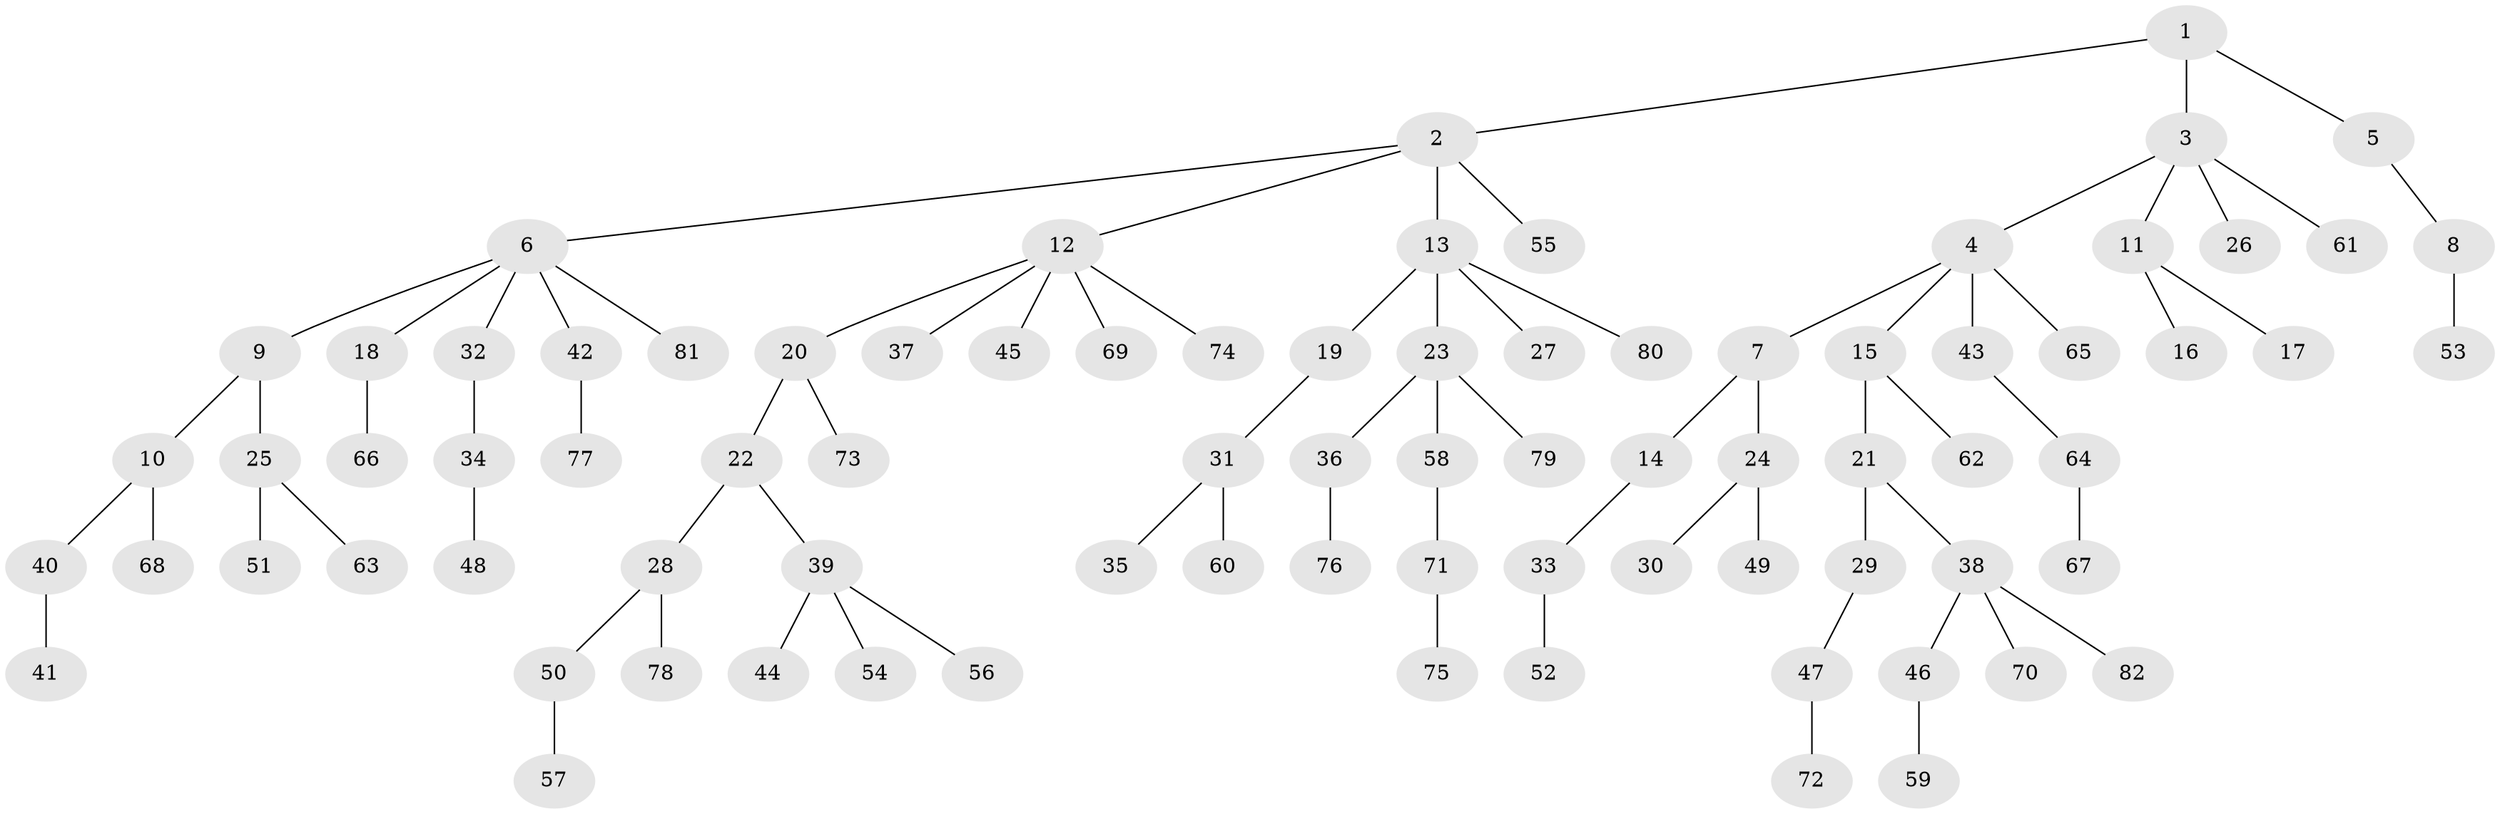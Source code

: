 // coarse degree distribution, {6: 0.024390243902439025, 4: 0.07317073170731707, 5: 0.07317073170731707, 2: 0.12195121951219512, 3: 0.0975609756097561, 1: 0.6097560975609756}
// Generated by graph-tools (version 1.1) at 2025/19/03/04/25 18:19:08]
// undirected, 82 vertices, 81 edges
graph export_dot {
graph [start="1"]
  node [color=gray90,style=filled];
  1;
  2;
  3;
  4;
  5;
  6;
  7;
  8;
  9;
  10;
  11;
  12;
  13;
  14;
  15;
  16;
  17;
  18;
  19;
  20;
  21;
  22;
  23;
  24;
  25;
  26;
  27;
  28;
  29;
  30;
  31;
  32;
  33;
  34;
  35;
  36;
  37;
  38;
  39;
  40;
  41;
  42;
  43;
  44;
  45;
  46;
  47;
  48;
  49;
  50;
  51;
  52;
  53;
  54;
  55;
  56;
  57;
  58;
  59;
  60;
  61;
  62;
  63;
  64;
  65;
  66;
  67;
  68;
  69;
  70;
  71;
  72;
  73;
  74;
  75;
  76;
  77;
  78;
  79;
  80;
  81;
  82;
  1 -- 2;
  1 -- 3;
  1 -- 5;
  2 -- 6;
  2 -- 12;
  2 -- 13;
  2 -- 55;
  3 -- 4;
  3 -- 11;
  3 -- 26;
  3 -- 61;
  4 -- 7;
  4 -- 15;
  4 -- 43;
  4 -- 65;
  5 -- 8;
  6 -- 9;
  6 -- 18;
  6 -- 32;
  6 -- 42;
  6 -- 81;
  7 -- 14;
  7 -- 24;
  8 -- 53;
  9 -- 10;
  9 -- 25;
  10 -- 40;
  10 -- 68;
  11 -- 16;
  11 -- 17;
  12 -- 20;
  12 -- 37;
  12 -- 45;
  12 -- 69;
  12 -- 74;
  13 -- 19;
  13 -- 23;
  13 -- 27;
  13 -- 80;
  14 -- 33;
  15 -- 21;
  15 -- 62;
  18 -- 66;
  19 -- 31;
  20 -- 22;
  20 -- 73;
  21 -- 29;
  21 -- 38;
  22 -- 28;
  22 -- 39;
  23 -- 36;
  23 -- 58;
  23 -- 79;
  24 -- 30;
  24 -- 49;
  25 -- 51;
  25 -- 63;
  28 -- 50;
  28 -- 78;
  29 -- 47;
  31 -- 35;
  31 -- 60;
  32 -- 34;
  33 -- 52;
  34 -- 48;
  36 -- 76;
  38 -- 46;
  38 -- 70;
  38 -- 82;
  39 -- 44;
  39 -- 54;
  39 -- 56;
  40 -- 41;
  42 -- 77;
  43 -- 64;
  46 -- 59;
  47 -- 72;
  50 -- 57;
  58 -- 71;
  64 -- 67;
  71 -- 75;
}
